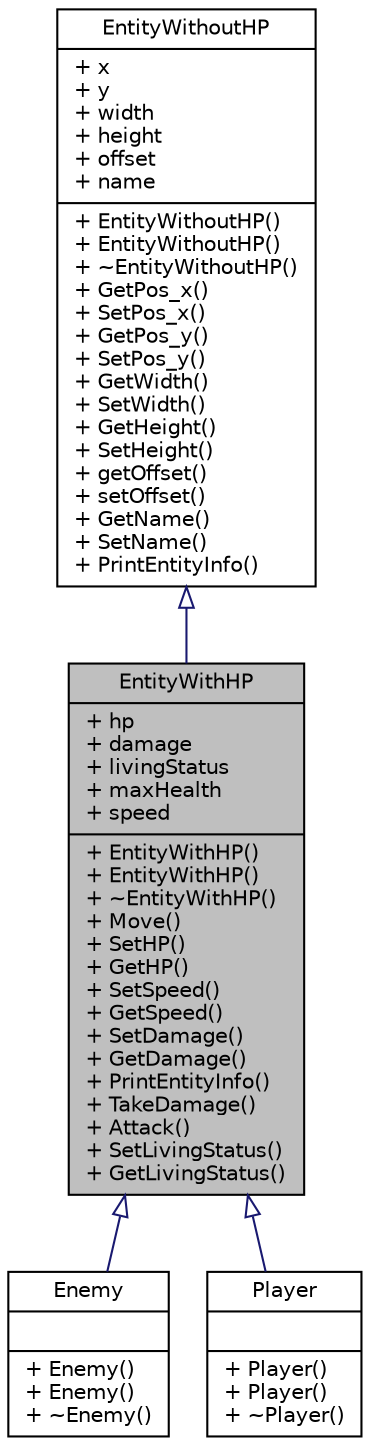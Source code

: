 digraph "EntityWithHP"
{
 // LATEX_PDF_SIZE
  bgcolor="transparent";
  edge [fontname="Helvetica",fontsize="10",labelfontname="Helvetica",labelfontsize="10"];
  node [fontname="Helvetica",fontsize="10",shape=record];
  Node1 [label="{EntityWithHP\n|+ hp\l+ damage\l+ livingStatus\l+ maxHealth\l+ speed\l|+ EntityWithHP()\l+ EntityWithHP()\l+ ~EntityWithHP()\l+ Move()\l+ SetHP()\l+ GetHP()\l+ SetSpeed()\l+ GetSpeed()\l+ SetDamage()\l+ GetDamage()\l+ PrintEntityInfo()\l+ TakeDamage()\l+ Attack()\l+ SetLivingStatus()\l+ GetLivingStatus()\l}",height=0.2,width=0.4,color="black", fillcolor="grey75", style="filled", fontcolor="black",tooltip=" "];
  Node2 -> Node1 [dir="back",color="midnightblue",fontsize="10",style="solid",arrowtail="onormal",fontname="Helvetica"];
  Node2 [label="{EntityWithoutHP\n|+ x\l+ y\l+ width\l+ height\l+ offset\l+ name\l|+ EntityWithoutHP()\l+ EntityWithoutHP()\l+ ~EntityWithoutHP()\l+ GetPos_x()\l+ SetPos_x()\l+ GetPos_y()\l+ SetPos_y()\l+ GetWidth()\l+ SetWidth()\l+ GetHeight()\l+ SetHeight()\l+ getOffset()\l+ setOffset()\l+ GetName()\l+ SetName()\l+ PrintEntityInfo()\l}",height=0.2,width=0.4,color="black",URL="$classEntityWithoutHP.html",tooltip=" "];
  Node1 -> Node3 [dir="back",color="midnightblue",fontsize="10",style="solid",arrowtail="onormal",fontname="Helvetica"];
  Node3 [label="{Enemy\n||+ Enemy()\l+ Enemy()\l+ ~Enemy()\l}",height=0.2,width=0.4,color="black",URL="$classEnemy.html",tooltip=" "];
  Node1 -> Node4 [dir="back",color="midnightblue",fontsize="10",style="solid",arrowtail="onormal",fontname="Helvetica"];
  Node4 [label="{Player\n||+ Player()\l+ Player()\l+ ~Player()\l}",height=0.2,width=0.4,color="black",URL="$classPlayer.html",tooltip=" "];
}
